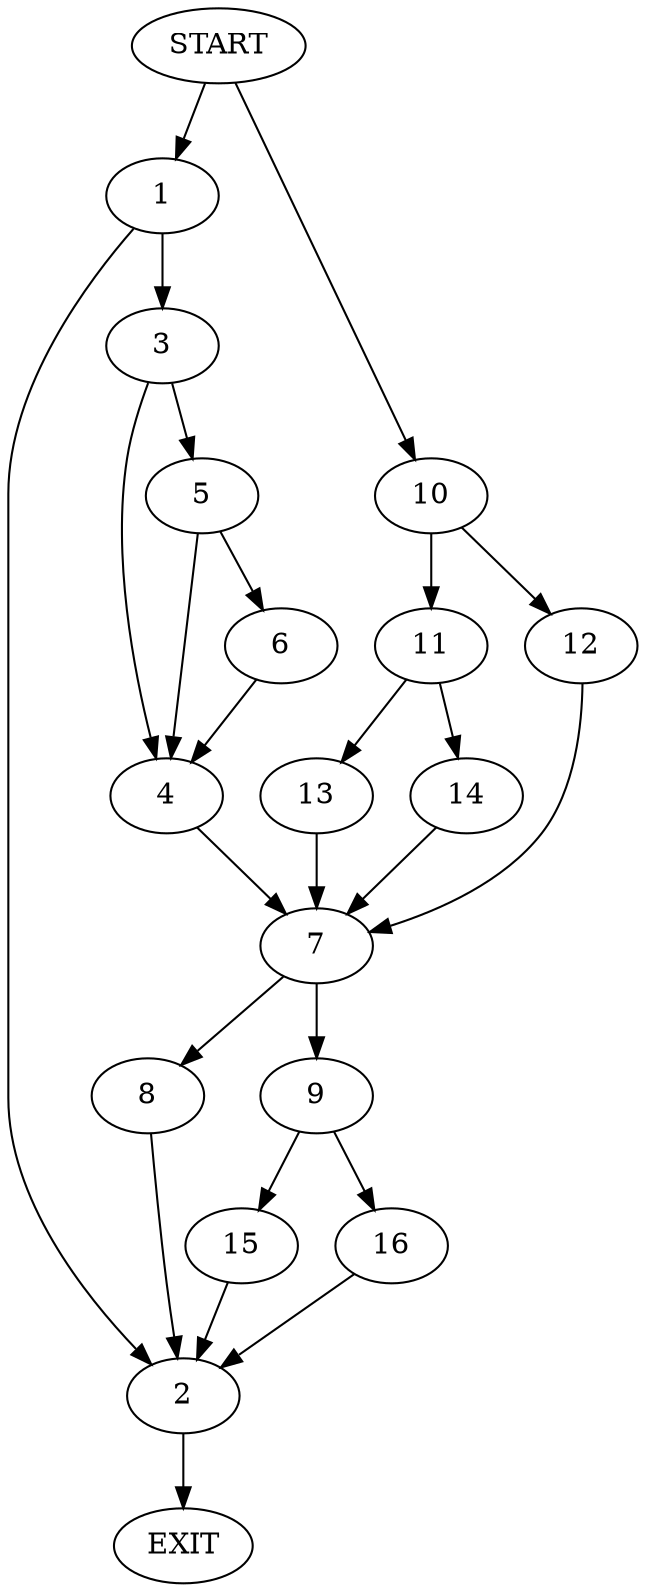 digraph {
0 [label="START"]
17 [label="EXIT"]
0 -> 1
1 -> 2
1 -> 3
3 -> 4
3 -> 5
2 -> 17
5 -> 4
5 -> 6
4 -> 7
6 -> 4
7 -> 8
7 -> 9
0 -> 10
10 -> 11
10 -> 12
11 -> 13
11 -> 14
12 -> 7
13 -> 7
14 -> 7
9 -> 15
9 -> 16
8 -> 2
16 -> 2
15 -> 2
}
